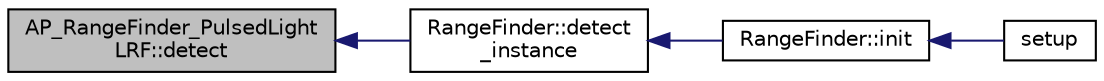 digraph "AP_RangeFinder_PulsedLightLRF::detect"
{
 // INTERACTIVE_SVG=YES
  edge [fontname="Helvetica",fontsize="10",labelfontname="Helvetica",labelfontsize="10"];
  node [fontname="Helvetica",fontsize="10",shape=record];
  rankdir="LR";
  Node1 [label="AP_RangeFinder_PulsedLight\lLRF::detect",height=0.2,width=0.4,color="black", fillcolor="grey75", style="filled" fontcolor="black"];
  Node1 -> Node2 [dir="back",color="midnightblue",fontsize="10",style="solid",fontname="Helvetica"];
  Node2 [label="RangeFinder::detect\l_instance",height=0.2,width=0.4,color="black", fillcolor="white", style="filled",URL="$classRangeFinder.html#a7f7f9dce880eb37d53df67cba39bdda9"];
  Node2 -> Node3 [dir="back",color="midnightblue",fontsize="10",style="solid",fontname="Helvetica"];
  Node3 [label="RangeFinder::init",height=0.2,width=0.4,color="black", fillcolor="white", style="filled",URL="$classRangeFinder.html#a1c2d6a488e35a856814b5d48ca3d5d9e"];
  Node3 -> Node4 [dir="back",color="midnightblue",fontsize="10",style="solid",fontname="Helvetica"];
  Node4 [label="setup",height=0.2,width=0.4,color="black", fillcolor="white", style="filled",URL="$RFIND__test_8pde.html#a4fc01d736fe50cf5b977f755b675f11d"];
}
